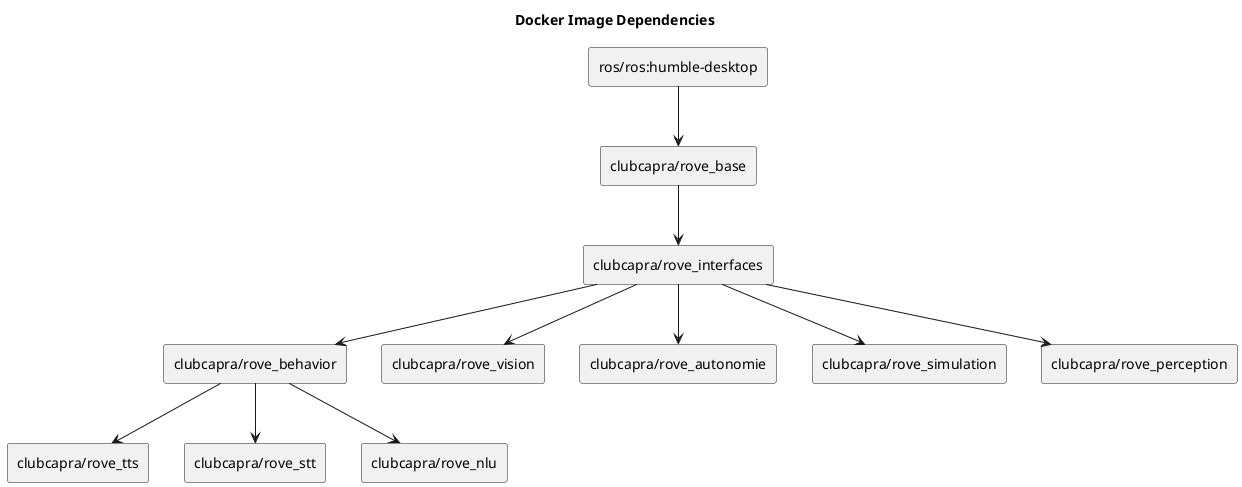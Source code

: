 @startuml Docker structure

title "Docker Image Dependencies"

rectangle "ros/ros:humble-desktop" as ros
rectangle "clubcapra/rove_base" as base
rectangle "clubcapra/rove_interfaces" as interfaces
rectangle "clubcapra/rove_behavior" as behavior
rectangle "clubcapra/rove_vision" as vision
rectangle "clubcapra/rove_autonomie" as autonomie
rectangle "clubcapra/rove_simulation" as simulation
rectangle "clubcapra/rove_tts" as tts 
rectangle "clubcapra/rove_stt" as stt
rectangle "clubcapra/rove_nlu" as nlu

rectangle "clubcapra/rove_perception" as perception

ros --> base
base --> interfaces
interfaces --> vision
interfaces --> autonomie
interfaces --> behavior
behavior --> tts
behavior --> stt
behavior --> nlu
interfaces --> simulation
interfaces --> perception

@enduml